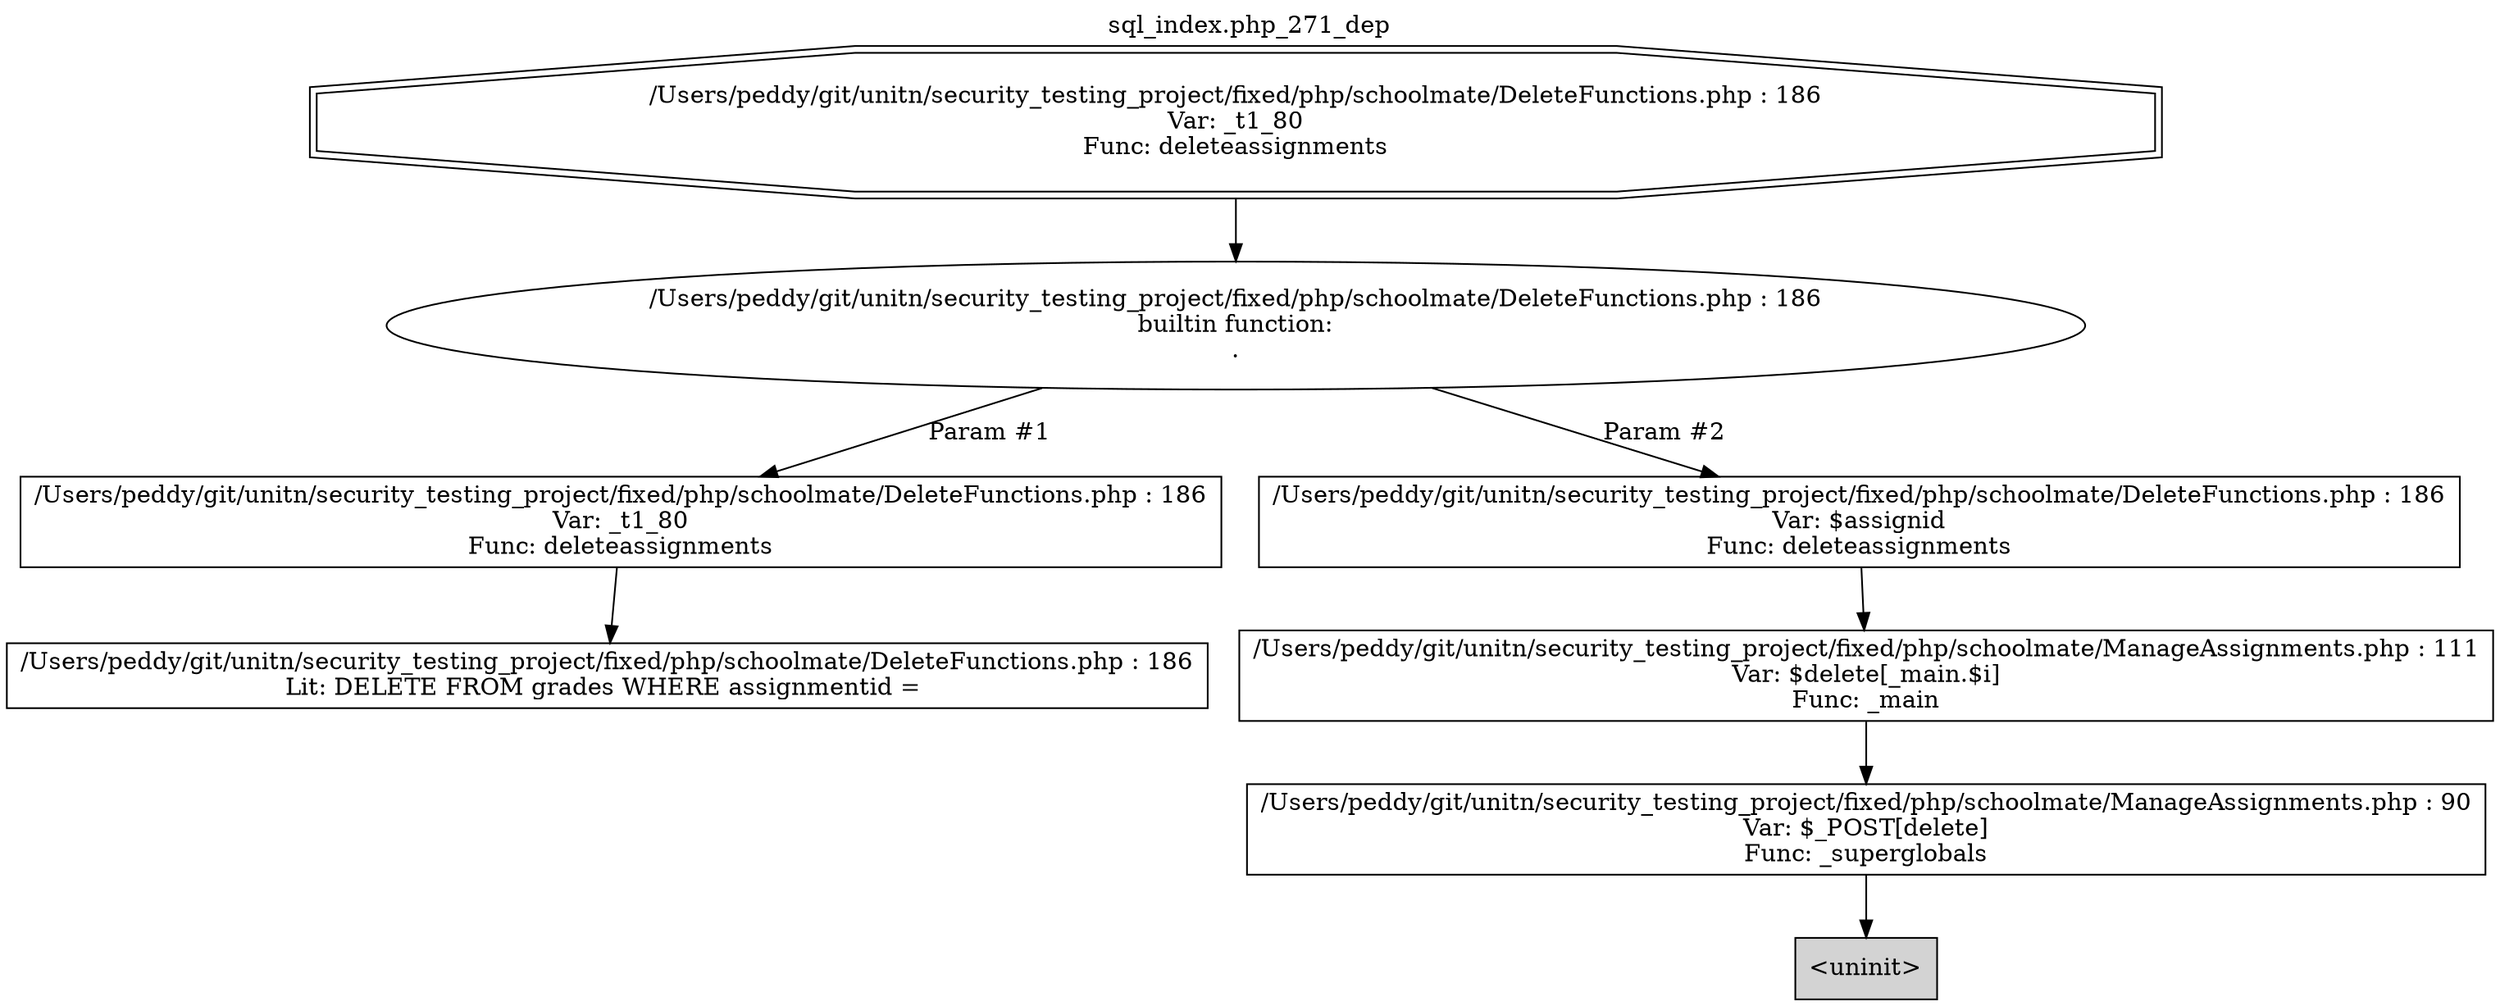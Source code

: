 digraph cfg {
  label="sql_index.php_271_dep";
  labelloc=t;
  n1 [shape=doubleoctagon, label="/Users/peddy/git/unitn/security_testing_project/fixed/php/schoolmate/DeleteFunctions.php : 186\nVar: _t1_80\nFunc: deleteassignments\n"];
  n2 [shape=ellipse, label="/Users/peddy/git/unitn/security_testing_project/fixed/php/schoolmate/DeleteFunctions.php : 186\nbuiltin function:\n.\n"];
  n3 [shape=box, label="/Users/peddy/git/unitn/security_testing_project/fixed/php/schoolmate/DeleteFunctions.php : 186\nVar: _t1_80\nFunc: deleteassignments\n"];
  n4 [shape=box, label="/Users/peddy/git/unitn/security_testing_project/fixed/php/schoolmate/DeleteFunctions.php : 186\nLit: DELETE FROM grades WHERE assignmentid = \n"];
  n5 [shape=box, label="/Users/peddy/git/unitn/security_testing_project/fixed/php/schoolmate/DeleteFunctions.php : 186\nVar: $assignid\nFunc: deleteassignments\n"];
  n6 [shape=box, label="/Users/peddy/git/unitn/security_testing_project/fixed/php/schoolmate/ManageAssignments.php : 111\nVar: $delete[_main.$i]\nFunc: _main\n"];
  n7 [shape=box, label="/Users/peddy/git/unitn/security_testing_project/fixed/php/schoolmate/ManageAssignments.php : 90\nVar: $_POST[delete]\nFunc: _superglobals\n"];
  n8 [shape=box, label="<uninit>",style=filled];
  n1 -> n2;
  n3 -> n4;
  n2 -> n3[label="Param #1"];
  n2 -> n5[label="Param #2"];
  n7 -> n8;
  n6 -> n7;
  n5 -> n6;
}
